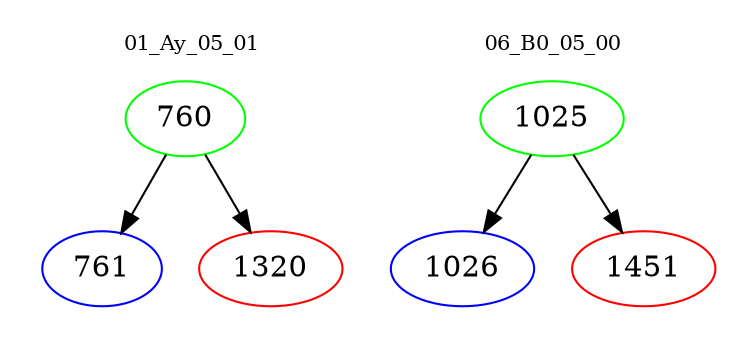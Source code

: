 digraph{
subgraph cluster_0 {
color = white
label = "01_Ay_05_01";
fontsize=10;
T0_760 [label="760", color="green"]
T0_760 -> T0_761 [color="black"]
T0_761 [label="761", color="blue"]
T0_760 -> T0_1320 [color="black"]
T0_1320 [label="1320", color="red"]
}
subgraph cluster_1 {
color = white
label = "06_B0_05_00";
fontsize=10;
T1_1025 [label="1025", color="green"]
T1_1025 -> T1_1026 [color="black"]
T1_1026 [label="1026", color="blue"]
T1_1025 -> T1_1451 [color="black"]
T1_1451 [label="1451", color="red"]
}
}
